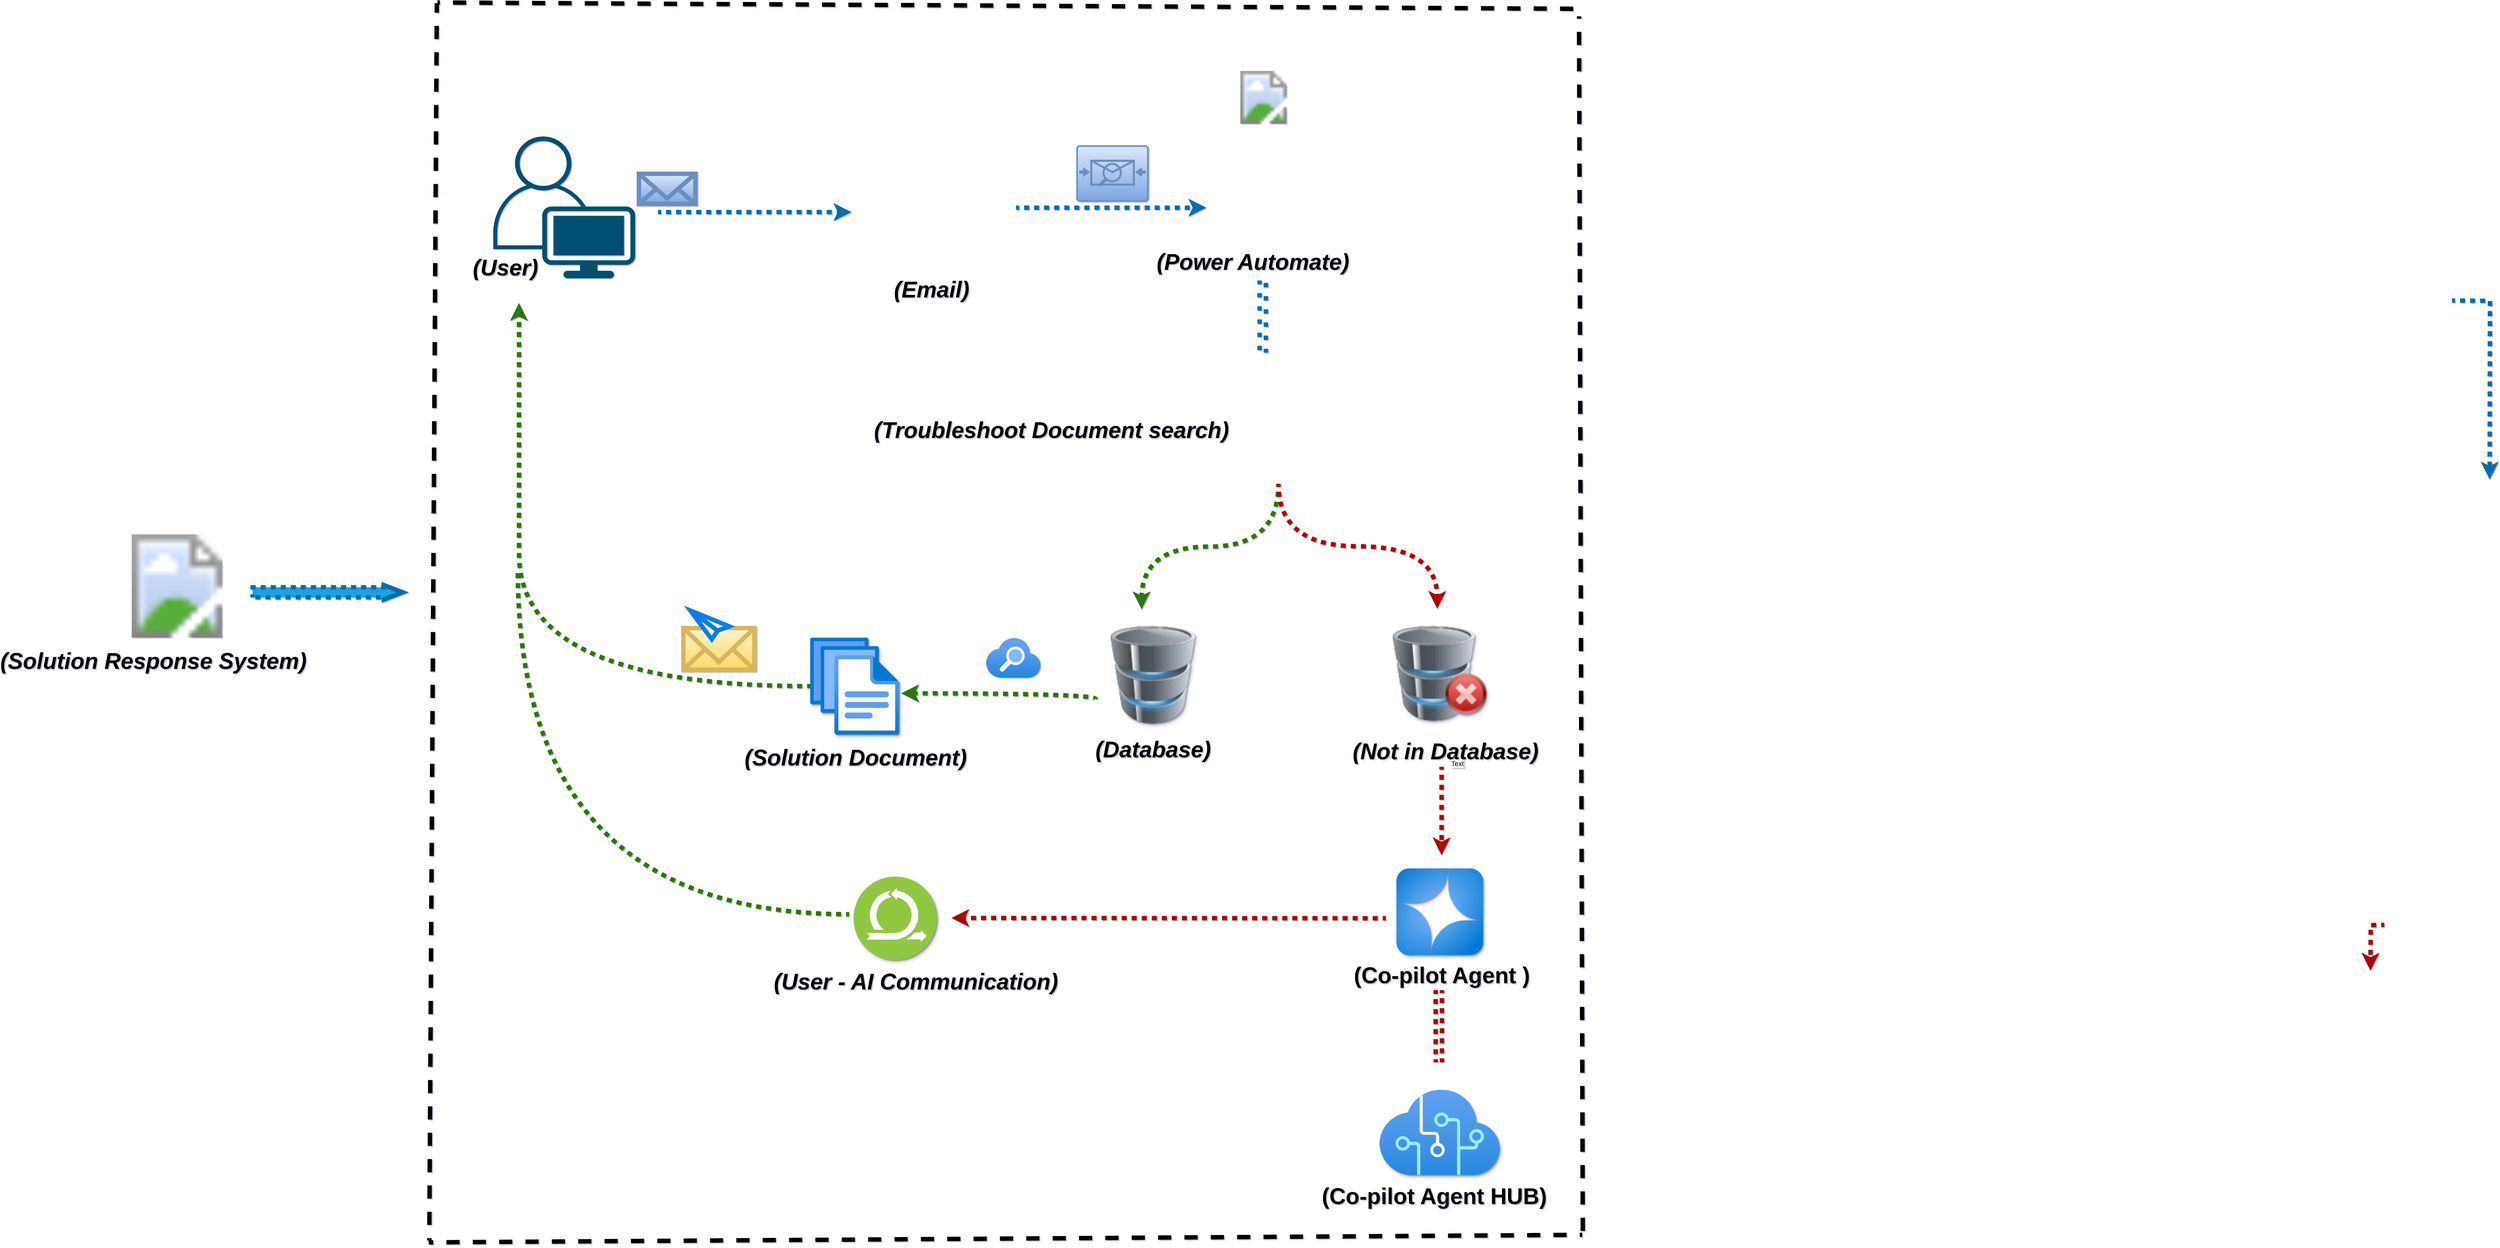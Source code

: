 <mxfile version="27.1.6">
  <diagram name="Page-1" id="L2PVltFi-RPV7Z0sjvkx">
    <mxGraphModel dx="9651" dy="3846" grid="0" gridSize="10" guides="1" tooltips="1" connect="1" arrows="0" fold="1" page="0" pageScale="1" pageWidth="827" pageHeight="1169" background="none" math="0" shadow="1">
      <root>
        <mxCell id="0" />
        <mxCell id="1" parent="0" />
        <mxCell id="AZV9hn9qBUokX4URhQvR-91" style="edgeStyle=orthogonalEdgeStyle;rounded=0;orthogonalLoop=1;jettySize=auto;html=1;fillColor=#1ba1e2;flowAnimation=1;strokeWidth=7;shape=flexArrow;strokeColor=#006EAF;fillStyle=solid;gradientDirection=radial;endWidth=0;endSize=7.657;" parent="1" edge="1">
          <mxGeometry relative="1" as="geometry">
            <mxPoint x="-4942" y="-339" as="targetPoint" />
            <mxPoint x="-5188" y="-339" as="sourcePoint" />
            <Array as="points">
              <mxPoint x="-5145" y="-339" />
              <mxPoint x="-5145" y="-339" />
            </Array>
          </mxGeometry>
        </mxCell>
        <mxCell id="AZV9hn9qBUokX4URhQvR-2" value="" style="image;aspect=fixed;html=1;points=[];align=center;fontSize=12;image=img/lib/azure2/power_platform/PowerAutomate.svg;strokeWidth=7;" parent="1" vertex="1">
          <mxGeometry x="-5409" y="-431.32" width="207.54" height="164.32" as="geometry" />
        </mxCell>
        <mxCell id="AZV9hn9qBUokX4URhQvR-40" style="edgeStyle=orthogonalEdgeStyle;rounded=0;orthogonalLoop=1;jettySize=auto;html=1;fillColor=#1ba1e2;strokeColor=#006EAF;flowAnimation=1;strokeWidth=7;" parent="1" edge="1">
          <mxGeometry relative="1" as="geometry">
            <mxPoint x="-1620" y="-518.82" as="targetPoint" />
            <mxPoint x="-1680" y="-804" as="sourcePoint" />
          </mxGeometry>
        </mxCell>
        <mxCell id="AZV9hn9qBUokX4URhQvR-15" value="" style="points=[[0.35,0,0],[0.98,0.51,0],[1,0.71,0],[0.67,1,0],[0,0.795,0],[0,0.65,0]];verticalLabelPosition=bottom;sketch=0;html=1;verticalAlign=top;aspect=fixed;align=center;pointerEvents=1;shape=mxgraph.cisco19.user;fillColor=#005073;strokeColor=none;strokeWidth=7;" parent="1" vertex="1">
          <mxGeometry x="-4801" y="-1065.5" width="226" height="226" as="geometry" />
        </mxCell>
        <mxCell id="AZV9hn9qBUokX4URhQvR-35" style="edgeStyle=orthogonalEdgeStyle;rounded=0;orthogonalLoop=1;jettySize=auto;html=1;fillColor=#1ba1e2;strokeColor=#006EAF;flowAnimation=1;strokeWidth=7;" parent="1" edge="1">
          <mxGeometry relative="1" as="geometry">
            <mxPoint x="-3665" y="-952" as="targetPoint" />
            <mxPoint x="-3968" y="-952" as="sourcePoint" />
          </mxGeometry>
        </mxCell>
        <mxCell id="AZV9hn9qBUokX4URhQvR-34" value="" style="shape=image;verticalLabelPosition=bottom;labelBackgroundColor=default;verticalAlign=top;aspect=fixed;imageAspect=0;image=https://cdn4.iconfinder.com/data/icons/emergency-service-6/496/Emergency-call-smartphone-operator-responder-512.png;strokeWidth=7;" parent="1" vertex="1">
          <mxGeometry x="-3647.05" y="-1072" width="174" height="174" as="geometry" />
        </mxCell>
        <mxCell id="AZV9hn9qBUokX4URhQvR-36" value="" style="image;aspect=fixed;html=1;points=[];align=center;fontSize=12;image=img/lib/azure2/power_platform/PowerAutomate.svg;strokeWidth=7;" parent="1" vertex="1">
          <mxGeometry x="-3627" y="-1170" width="106.09" height="84" as="geometry" />
        </mxCell>
        <mxCell id="AZV9hn9qBUokX4URhQvR-45" style="edgeStyle=orthogonalEdgeStyle;rounded=0;orthogonalLoop=1;jettySize=auto;html=1;fillColor=#60a917;strokeColor=#2D7600;flowAnimation=1;strokeWidth=7;curved=1;exitX=0.5;exitY=1;exitDx=0;exitDy=0;" parent="1" source="AZV9hn9qBUokX4URhQvR-37" edge="1">
          <mxGeometry relative="1" as="geometry">
            <mxPoint x="-3768" y="-312" as="targetPoint" />
            <mxPoint x="-3562" y="-412" as="sourcePoint" />
            <Array as="points">
              <mxPoint x="-3550" y="-412" />
              <mxPoint x="-3768" y="-412" />
            </Array>
          </mxGeometry>
        </mxCell>
        <mxCell id="AZV9hn9qBUokX4URhQvR-37" value="" style="shape=image;html=1;verticalAlign=top;verticalLabelPosition=bottom;labelBackgroundColor=#ffffff;imageAspect=0;aspect=fixed;image=https://cdn1.iconfinder.com/data/icons/unicons-line-vol-3/24/file-search-alt-128.png;shadow=1;strokeWidth=7;" parent="1" vertex="1">
          <mxGeometry x="-3648" y="-708" width="196" height="196" as="geometry" />
        </mxCell>
        <mxCell id="AZV9hn9qBUokX4URhQvR-56" style="edgeStyle=orthogonalEdgeStyle;rounded=0;orthogonalLoop=1;jettySize=auto;html=1;fillColor=#e51400;strokeColor=#B20000;flowAnimation=1;strokeWidth=7;" parent="1" edge="1">
          <mxGeometry relative="1" as="geometry">
            <mxPoint x="-1810" y="264.0" as="targetPoint" />
            <mxPoint x="-1788" y="191.0" as="sourcePoint" />
          </mxGeometry>
        </mxCell>
        <mxCell id="AZV9hn9qBUokX4URhQvR-39" value="" style="image;html=1;image=img/lib/clip_art/computers/Database_Remove_128x128.png;shadow=1;strokeWidth=7;" parent="1" vertex="1">
          <mxGeometry x="-3372" y="-286.32" width="158" height="152" as="geometry" />
        </mxCell>
        <mxCell id="AZV9hn9qBUokX4URhQvR-41" value="" style="image;html=1;image=img/lib/clip_art/computers/Database_128x128.png;shadow=1;strokeWidth=7;" parent="1" vertex="1">
          <mxGeometry x="-3841" y="-286.32" width="182" height="156.64" as="geometry" />
        </mxCell>
        <mxCell id="AZV9hn9qBUokX4URhQvR-42" value="" style="shape=image;html=1;verticalAlign=top;verticalLabelPosition=bottom;labelBackgroundColor=#ffffff;imageAspect=0;aspect=fixed;image=https://cdn3.iconfinder.com/data/icons/miscellaneous-80/60/check-128.png;shadow=1;strokeWidth=7;" parent="1" vertex="1">
          <mxGeometry x="-3716" y="-203" width="52.49" height="52.49" as="geometry" />
        </mxCell>
        <mxCell id="AZV9hn9qBUokX4URhQvR-48" value="" style="sketch=0;points=[[0.015,0.015,0],[0.985,0.015,0],[0.985,0.985,0],[0.015,0.985,0],[0.25,0,0],[0.5,0,0],[0.75,0,0],[1,0.25,0],[1,0.5,0],[1,0.75,0],[0.75,1,0],[0.5,1,0],[0.25,1,0],[0,0.75,0],[0,0.5,0],[0,0.25,0]];verticalLabelPosition=bottom;html=1;verticalAlign=top;aspect=fixed;align=center;pointerEvents=1;shape=mxgraph.cisco19.rect;prIcon=email_security;fillColor=#dae8fc;strokeColor=#6c8ebf;gradientColor=#7ea6e0;strokeWidth=7;" parent="1" vertex="1">
          <mxGeometry x="-3872" y="-1051.5" width="115.2" height="90" as="geometry" />
        </mxCell>
        <mxCell id="AZV9hn9qBUokX4URhQvR-49" value="" style="html=1;verticalLabelPosition=bottom;align=center;labelBackgroundColor=#ffffff;verticalAlign=top;strokeWidth=7;strokeColor=#6c8ebf;shadow=0;dashed=0;shape=mxgraph.ios7.icons.mail;gradientColor=#7ea6e0;fillStyle=solid;fillColor=#dae8fc;" parent="1" vertex="1">
          <mxGeometry x="-4569" y="-1006" width="90" height="47.82" as="geometry" />
        </mxCell>
        <mxCell id="AZV9hn9qBUokX4URhQvR-50" value="" style="image;aspect=fixed;html=1;points=[];align=center;fontSize=12;image=img/lib/azure2/general/Files.svg;shadow=1;strokeWidth=7;" parent="1" vertex="1">
          <mxGeometry x="-4296" y="-267" width="141.71" height="155" as="geometry" />
        </mxCell>
        <mxCell id="AZV9hn9qBUokX4URhQvR-55" value="" style="image;aspect=fixed;html=1;points=[];align=center;fontSize=12;image=img/lib/azure2/ai_machine_learning/Azure_OpenAI.svg;shadow=1;strokeWidth=7;" parent="1" vertex="1">
          <mxGeometry x="-3362" y="101" width="138" height="138" as="geometry" />
        </mxCell>
        <mxCell id="AZV9hn9qBUokX4URhQvR-59" value="" style="html=1;verticalLabelPosition=bottom;align=center;labelBackgroundColor=#ffffff;verticalAlign=top;strokeWidth=7;strokeColor=#d6b656;shadow=0;dashed=0;shape=mxgraph.ios7.icons.mail;fillColor=#fff2cc;gradientColor=#ffd966;rotation=0;" parent="1" vertex="1">
          <mxGeometry x="-4498" y="-282" width="113" height="66.17" as="geometry" />
        </mxCell>
        <mxCell id="AZV9hn9qBUokX4URhQvR-53" value="" style="html=1;verticalLabelPosition=bottom;align=center;labelBackgroundColor=#ffffff;verticalAlign=top;strokeWidth=7;strokeColor=#0080F0;shadow=0;dashed=0;shape=mxgraph.ios7.icons.pointer;rotation=-90;" parent="1" vertex="1">
          <mxGeometry x="-4479" y="-318" width="46" height="62" as="geometry" />
        </mxCell>
        <mxCell id="AZV9hn9qBUokX4URhQvR-60" style="edgeStyle=orthogonalEdgeStyle;rounded=0;orthogonalLoop=1;jettySize=auto;html=1;fillColor=#60a917;strokeColor=#2D7600;flowAnimation=1;strokeWidth=7;exitX=0;exitY=0.75;exitDx=0;exitDy=0;curved=1;" parent="1" edge="1" source="AZV9hn9qBUokX4URhQvR-41">
          <mxGeometry relative="1" as="geometry">
            <mxPoint x="-4151" y="-178" as="targetPoint" />
            <mxPoint x="-3935" y="-178.18" as="sourcePoint" />
            <Array as="points">
              <mxPoint x="-3841" y="-178" />
            </Array>
          </mxGeometry>
        </mxCell>
        <mxCell id="AZV9hn9qBUokX4URhQvR-62" value="" style="image;aspect=fixed;html=1;points=[];align=center;fontSize=12;image=img/lib/azure2/ai_machine_learning/Cognitive_Services.svg;imageBackground=none;shadow=1;strokeWidth=7;" parent="1" vertex="1">
          <mxGeometry x="-3389.33" y="454" width="192.33" height="135.76" as="geometry" />
        </mxCell>
        <mxCell id="AZV9hn9qBUokX4URhQvR-66" style="edgeStyle=orthogonalEdgeStyle;rounded=0;orthogonalLoop=1;jettySize=auto;html=1;fillColor=#60a917;strokeColor=#2D7600;flowAnimation=1;strokeWidth=7;curved=1;" parent="1" source="AZV9hn9qBUokX4URhQvR-50" edge="1">
          <mxGeometry relative="1" as="geometry">
            <mxPoint x="-4760" y="-800" as="targetPoint" />
            <Array as="points">
              <mxPoint x="-4760" y="-189" />
              <mxPoint x="-4760" y="-609" />
            </Array>
          </mxGeometry>
        </mxCell>
        <mxCell id="AZV9hn9qBUokX4URhQvR-67" value="" style="image;aspect=fixed;html=1;points=[];align=center;fontSize=12;image=img/lib/azure2/app_services/Search_Services.svg;strokeWidth=7;" parent="1" vertex="1">
          <mxGeometry x="-4016" y="-266" width="87.21" height="63" as="geometry" />
        </mxCell>
        <mxCell id="AZV9hn9qBUokX4URhQvR-76" value="&lt;i style=&quot;&quot;&gt;&lt;font style=&quot;font-size: 36px;&quot;&gt;(User)&lt;/font&gt;&lt;/i&gt;" style="text;strokeColor=none;fillColor=none;html=1;fontSize=24;fontStyle=1;verticalAlign=middle;align=center;strokeWidth=7;" parent="1" vertex="1">
          <mxGeometry x="-4868" y="-900" width="172" height="85" as="geometry" />
        </mxCell>
        <mxCell id="AZV9hn9qBUokX4URhQvR-78" value="&lt;i style=&quot;&quot;&gt;&lt;font style=&quot;font-size: 36px;&quot;&gt;(Email)&lt;/font&gt;&lt;/i&gt;" style="text;strokeColor=none;fillColor=none;html=1;fontSize=24;fontStyle=1;verticalAlign=middle;align=center;strokeWidth=7;" parent="1" vertex="1">
          <mxGeometry x="-4175" y="-863" width="143" height="81.82" as="geometry" />
        </mxCell>
        <mxCell id="AZV9hn9qBUokX4URhQvR-79" value="&lt;i&gt;&lt;font style=&quot;font-size: 36px;&quot; face=&quot;Helvetica&quot;&gt;(Solution Response System)&lt;/font&gt;&lt;/i&gt;" style="text;strokeColor=none;fillColor=none;html=1;fontSize=24;fontStyle=1;verticalAlign=middle;align=center;strokeWidth=7;" parent="1" vertex="1">
          <mxGeometry x="-5444" y="-266" width="202" height="72" as="geometry" />
        </mxCell>
        <mxCell id="AZV9hn9qBUokX4URhQvR-80" value="&lt;i style=&quot;&quot;&gt;&lt;font style=&quot;font-size: 36px;&quot;&gt;(Power Automate)&lt;/font&gt;&lt;/i&gt;" style="text;strokeColor=none;fillColor=none;html=1;fontSize=24;fontStyle=1;verticalAlign=middle;align=center;rotation=0;strokeWidth=7;" parent="1" vertex="1">
          <mxGeometry x="-3671" y="-922" width="160" height="112" as="geometry" />
        </mxCell>
        <mxCell id="AZV9hn9qBUokX4URhQvR-85" value="&lt;i style=&quot;&quot;&gt;&lt;font style=&quot;font-size: 36px;&quot;&gt;(Not in Database)&lt;/font&gt;&lt;/i&gt;" style="text;strokeColor=none;fillColor=none;html=1;fontSize=24;fontStyle=1;verticalAlign=middle;align=center;strokeWidth=7;" parent="1" vertex="1">
          <mxGeometry x="-3338.66" y="-122" width="109.66" height="72" as="geometry" />
        </mxCell>
        <mxCell id="AZV9hn9qBUokX4URhQvR-95" value="&lt;i style=&quot;&quot;&gt;&lt;font style=&quot;font-size: 36px;&quot;&gt;(User - AI Communication)&lt;/font&gt;&lt;/i&gt;" style="text;strokeColor=none;fillColor=none;html=1;fontSize=24;fontStyle=1;verticalAlign=middle;align=center;strokeWidth=7;" parent="1" vertex="1">
          <mxGeometry x="-4333" y="198" width="409" height="166" as="geometry" />
        </mxCell>
        <mxCell id="AZV9hn9qBUokX4URhQvR-92" value="" style="image;aspect=fixed;perimeter=ellipsePerimeter;html=1;align=center;shadow=1;dashed=0;fontColor=#4277BB;labelBackgroundColor=default;fontSize=12;spacingTop=3;image=img/lib/ibm/blockchain/communication.svg;strokeWidth=7;" parent="1" vertex="1">
          <mxGeometry x="-4227" y="114" width="133" height="133" as="geometry" />
        </mxCell>
        <mxCell id="AZV9hn9qBUokX4URhQvR-121" value="" style="endArrow=none;html=1;rounded=0;flowAnimation=1;strokeWidth=7;fillColor=#60a917;strokeColor=#2D7600;curved=1;" parent="1" edge="1">
          <mxGeometry width="50" height="50" relative="1" as="geometry">
            <mxPoint x="-4234" y="174" as="sourcePoint" />
            <mxPoint x="-4762" y="-375" as="targetPoint" />
            <Array as="points">
              <mxPoint x="-4762" y="174" />
            </Array>
          </mxGeometry>
        </mxCell>
        <mxCell id="AZV9hn9qBUokX4URhQvR-122" value="" style="endArrow=none;dashed=1;html=1;rounded=0;flowAnimation=1;strokeWidth=7;curved=0;" parent="1" edge="1">
          <mxGeometry width="50" height="50" relative="1" as="geometry">
            <mxPoint x="-4903" y="694" as="sourcePoint" />
            <mxPoint x="-4891" y="-1278" as="targetPoint" />
          </mxGeometry>
        </mxCell>
        <mxCell id="AZV9hn9qBUokX4URhQvR-123" value="" style="endArrow=none;dashed=1;html=1;rounded=0;flowAnimation=1;strokeWidth=7;" parent="1" edge="1">
          <mxGeometry width="50" height="50" relative="1" as="geometry">
            <mxPoint x="-3066" y="685" as="sourcePoint" />
            <mxPoint x="-4904" y="697" as="targetPoint" />
          </mxGeometry>
        </mxCell>
        <mxCell id="AZV9hn9qBUokX4URhQvR-124" value="" style="endArrow=none;dashed=1;html=1;strokeWidth=7;rounded=0;flowAnimation=1;" parent="1" edge="1">
          <mxGeometry width="50" height="50" relative="1" as="geometry">
            <mxPoint x="-4890" y="-1279" as="sourcePoint" />
            <mxPoint x="-3074" y="-1269" as="targetPoint" />
            <Array as="points" />
          </mxGeometry>
        </mxCell>
        <mxCell id="meKSmfKXUPBWA_PllYSA-5" style="edgeStyle=orthogonalEdgeStyle;rounded=0;orthogonalLoop=1;jettySize=auto;html=1;fillColor=#e51400;strokeColor=#B20000;flowAnimation=1;strokeWidth=7;curved=1;exitX=0.5;exitY=1;exitDx=0;exitDy=0;" edge="1" parent="1" source="AZV9hn9qBUokX4URhQvR-37">
          <mxGeometry relative="1" as="geometry">
            <mxPoint x="-3297" y="-312.82" as="targetPoint" />
            <mxPoint x="-3551" y="-405" as="sourcePoint" />
          </mxGeometry>
        </mxCell>
        <mxCell id="meKSmfKXUPBWA_PllYSA-10" style="edgeStyle=orthogonalEdgeStyle;rounded=0;orthogonalLoop=1;jettySize=auto;html=1;fillColor=#1ba1e2;strokeColor=#006EAF;flowAnimation=1;strokeWidth=7;shape=link;dashed=1;dashPattern=1 2;" edge="1" parent="1">
          <mxGeometry relative="1" as="geometry">
            <mxPoint x="-3575" y="-721" as="targetPoint" />
            <mxPoint x="-3575" y="-836" as="sourcePoint" />
          </mxGeometry>
        </mxCell>
        <mxCell id="AZV9hn9qBUokX4URhQvR-18" value="" style="shape=image;html=1;verticalAlign=top;verticalLabelPosition=bottom;labelBackgroundColor=#ffffff;imageAspect=0;aspect=fixed;image=https://cdn2.iconfinder.com/data/icons/capsocial-square-flat-3/500/Outlook-128.png;strokeWidth=7;" parent="1" vertex="1">
          <mxGeometry x="-4195" y="-1051.5" width="198" height="198" as="geometry" />
        </mxCell>
        <mxCell id="meKSmfKXUPBWA_PllYSA-12" style="edgeStyle=orthogonalEdgeStyle;rounded=0;orthogonalLoop=1;jettySize=auto;html=1;fillColor=#1ba1e2;strokeColor=#006EAF;flowAnimation=1;strokeWidth=7;" edge="1" parent="1">
          <mxGeometry relative="1" as="geometry">
            <mxPoint x="-4230.5" y="-945" as="targetPoint" />
            <mxPoint x="-4538.5" y="-945" as="sourcePoint" />
          </mxGeometry>
        </mxCell>
        <mxCell id="meKSmfKXUPBWA_PllYSA-13" style="edgeStyle=orthogonalEdgeStyle;rounded=0;orthogonalLoop=1;jettySize=auto;html=1;fillColor=#e51400;strokeColor=#B20000;flowAnimation=1;strokeWidth=7;curved=0;" edge="1" parent="1">
          <mxGeometry relative="1" as="geometry">
            <mxPoint x="-3290" y="80" as="targetPoint" />
            <mxPoint x="-3290" y="-61" as="sourcePoint" />
          </mxGeometry>
        </mxCell>
        <mxCell id="meKSmfKXUPBWA_PllYSA-15" value="Text" style="edgeLabel;html=1;align=center;verticalAlign=middle;resizable=0;points=[];" vertex="1" connectable="0" parent="meKSmfKXUPBWA_PllYSA-13">
          <mxGeometry x="-1" y="25" relative="1" as="geometry">
            <mxPoint y="-5" as="offset" />
          </mxGeometry>
        </mxCell>
        <mxCell id="meKSmfKXUPBWA_PllYSA-16" value="&lt;i style=&quot;&quot;&gt;&lt;font style=&quot;font-size: 36px;&quot;&gt;(Database)&lt;/font&gt;&lt;/i&gt;" style="text;strokeColor=none;fillColor=none;html=1;fontSize=24;fontStyle=1;verticalAlign=middle;align=center;strokeWidth=7;" vertex="1" parent="1">
          <mxGeometry x="-3804.83" y="-125" width="109.66" height="72" as="geometry" />
        </mxCell>
        <mxCell id="meKSmfKXUPBWA_PllYSA-18" style="rounded=0;orthogonalLoop=1;jettySize=auto;html=1;fillColor=#e51400;strokeColor=#B20000;flowAnimation=1;strokeWidth=7;" edge="1" parent="1">
          <mxGeometry relative="1" as="geometry">
            <mxPoint x="-4071" y="180" as="targetPoint" />
            <mxPoint x="-3379.0" y="180.471" as="sourcePoint" />
          </mxGeometry>
        </mxCell>
        <mxCell id="meKSmfKXUPBWA_PllYSA-20" value="" style="endArrow=none;dashed=1;html=1;rounded=0;flowAnimation=1;strokeWidth=7;" edge="1" parent="1">
          <mxGeometry width="50" height="50" relative="1" as="geometry">
            <mxPoint x="-3071" y="-1257" as="sourcePoint" />
            <mxPoint x="-3065" y="680" as="targetPoint" />
          </mxGeometry>
        </mxCell>
        <mxCell id="meKSmfKXUPBWA_PllYSA-21" style="edgeStyle=orthogonalEdgeStyle;rounded=0;orthogonalLoop=1;jettySize=auto;html=1;fillColor=#e51400;strokeColor=#B20000;flowAnimation=1;strokeWidth=7;shape=link;" edge="1" parent="1">
          <mxGeometry relative="1" as="geometry">
            <mxPoint x="-3294.42" y="410" as="targetPoint" />
            <mxPoint x="-3294.42" y="295" as="sourcePoint" />
          </mxGeometry>
        </mxCell>
        <mxCell id="meKSmfKXUPBWA_PllYSA-22" value="&lt;i style=&quot;&quot;&gt;&lt;font style=&quot;font-size: 36px;&quot;&gt;(Solution Document)&lt;/font&gt;&lt;/i&gt;" style="text;strokeColor=none;fillColor=none;html=1;fontSize=24;fontStyle=1;verticalAlign=middle;align=center;strokeWidth=7;" vertex="1" parent="1">
          <mxGeometry x="-4296" y="-117" width="143" height="81.82" as="geometry" />
        </mxCell>
        <mxCell id="meKSmfKXUPBWA_PllYSA-23" value="&lt;span style=&quot;font-size: 36px;&quot;&gt;&lt;i&gt;(Troubleshoot Document search)&lt;/i&gt;&lt;/span&gt;" style="text;strokeColor=none;fillColor=none;html=1;fontSize=24;fontStyle=1;verticalAlign=middle;align=center;strokeWidth=7;" vertex="1" parent="1">
          <mxGeometry x="-3984" y="-639" width="143" height="81.82" as="geometry" />
        </mxCell>
        <mxCell id="meKSmfKXUPBWA_PllYSA-24" value="&lt;font style=&quot;font-size: 36px;&quot;&gt;(Co-pilot Agent HUB)&lt;/font&gt;" style="text;strokeColor=none;fillColor=none;html=1;fontSize=24;fontStyle=1;verticalAlign=middle;align=center;strokeWidth=7;" vertex="1" parent="1">
          <mxGeometry x="-3353" y="599" width="102" height="48" as="geometry" />
        </mxCell>
        <mxCell id="meKSmfKXUPBWA_PllYSA-25" value="&lt;font style=&quot;font-size: 36px;&quot;&gt;(Co-pilot Agent )&lt;/font&gt;" style="text;strokeColor=none;fillColor=none;html=1;fontSize=24;fontStyle=1;verticalAlign=middle;align=center;strokeWidth=7;" vertex="1" parent="1">
          <mxGeometry x="-3341" y="247" width="102" height="48" as="geometry" />
        </mxCell>
      </root>
    </mxGraphModel>
  </diagram>
</mxfile>
